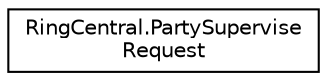 digraph "Graphical Class Hierarchy"
{
 // LATEX_PDF_SIZE
  edge [fontname="Helvetica",fontsize="10",labelfontname="Helvetica",labelfontsize="10"];
  node [fontname="Helvetica",fontsize="10",shape=record];
  rankdir="LR";
  Node0 [label="RingCentral.PartySupervise\lRequest",height=0.2,width=0.4,color="black", fillcolor="white", style="filled",URL="$classRingCentral_1_1PartySuperviseRequest.html",tooltip=" "];
}
